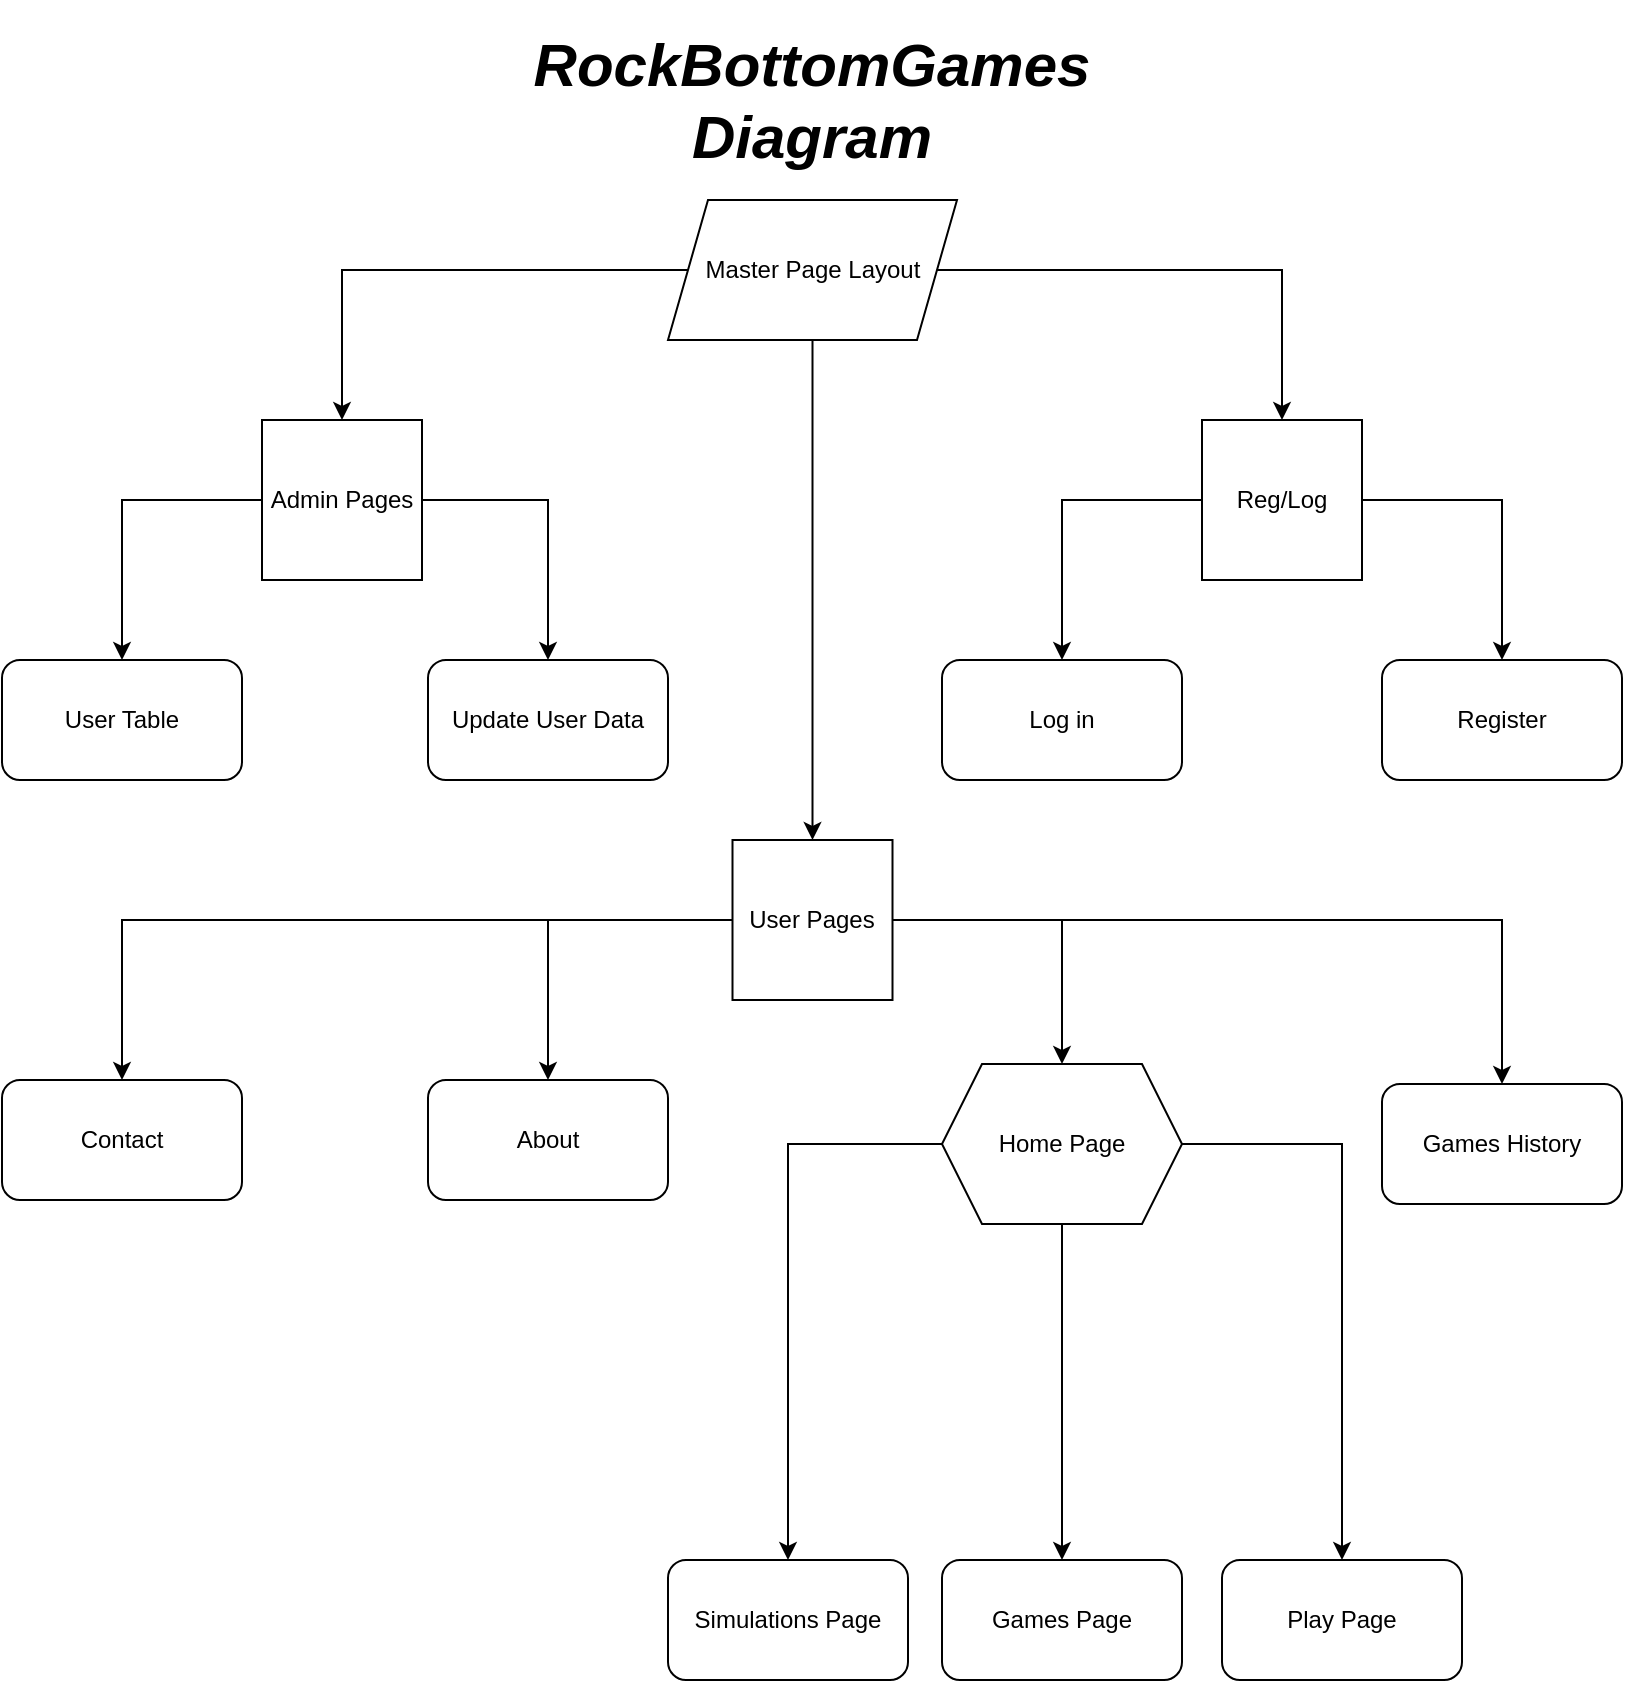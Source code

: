 <mxfile version="24.4.4" type="github">
  <diagram name="Page-1" id="j-7ZPfe5WQysFXB74jFQ">
    <mxGraphModel dx="1434" dy="754" grid="1" gridSize="10" guides="1" tooltips="1" connect="1" arrows="1" fold="1" page="1" pageScale="1" pageWidth="850" pageHeight="1100" math="0" shadow="0">
      <root>
        <mxCell id="0" />
        <mxCell id="1" parent="0" />
        <mxCell id="4Tplo5pRTbdHGuXoDYvk-2" value="RockBottomGames Diagram" style="text;html=1;align=center;verticalAlign=middle;whiteSpace=wrap;rounded=0;fontSize=30;fontStyle=3" vertex="1" parent="1">
          <mxGeometry x="280" y="20" width="290" height="100" as="geometry" />
        </mxCell>
        <mxCell id="4Tplo5pRTbdHGuXoDYvk-5" style="edgeStyle=orthogonalEdgeStyle;rounded=0;orthogonalLoop=1;jettySize=auto;html=1;entryX=0.5;entryY=0;entryDx=0;entryDy=0;exitX=0;exitY=0.5;exitDx=0;exitDy=0;" edge="1" parent="1" source="4Tplo5pRTbdHGuXoDYvk-18" target="4Tplo5pRTbdHGuXoDYvk-7">
          <mxGeometry relative="1" as="geometry">
            <mxPoint x="70" y="230" as="targetPoint" />
            <mxPoint x="308" y="160" as="sourcePoint" />
          </mxGeometry>
        </mxCell>
        <mxCell id="4Tplo5pRTbdHGuXoDYvk-8" style="edgeStyle=orthogonalEdgeStyle;rounded=0;orthogonalLoop=1;jettySize=auto;html=1;" edge="1" parent="1" source="4Tplo5pRTbdHGuXoDYvk-18" target="4Tplo5pRTbdHGuXoDYvk-9">
          <mxGeometry relative="1" as="geometry">
            <mxPoint x="780" y="320" as="targetPoint" />
            <mxPoint x="543" y="160" as="sourcePoint" />
          </mxGeometry>
        </mxCell>
        <mxCell id="4Tplo5pRTbdHGuXoDYvk-10" style="edgeStyle=orthogonalEdgeStyle;rounded=0;orthogonalLoop=1;jettySize=auto;html=1;exitX=0.5;exitY=1;exitDx=0;exitDy=0;" edge="1" parent="1" source="4Tplo5pRTbdHGuXoDYvk-18" target="4Tplo5pRTbdHGuXoDYvk-11">
          <mxGeometry relative="1" as="geometry">
            <mxPoint x="425.5" y="350" as="targetPoint" />
            <mxPoint x="425.5" y="190" as="sourcePoint" />
          </mxGeometry>
        </mxCell>
        <mxCell id="4Tplo5pRTbdHGuXoDYvk-12" style="edgeStyle=orthogonalEdgeStyle;rounded=0;orthogonalLoop=1;jettySize=auto;html=1;" edge="1" parent="1" source="4Tplo5pRTbdHGuXoDYvk-7" target="4Tplo5pRTbdHGuXoDYvk-13">
          <mxGeometry relative="1" as="geometry">
            <mxPoint x="40" y="370" as="targetPoint" />
          </mxGeometry>
        </mxCell>
        <mxCell id="4Tplo5pRTbdHGuXoDYvk-15" style="edgeStyle=orthogonalEdgeStyle;rounded=0;orthogonalLoop=1;jettySize=auto;html=1;" edge="1" parent="1" source="4Tplo5pRTbdHGuXoDYvk-7" target="4Tplo5pRTbdHGuXoDYvk-16">
          <mxGeometry relative="1" as="geometry">
            <mxPoint x="290" y="390" as="targetPoint" />
          </mxGeometry>
        </mxCell>
        <mxCell id="4Tplo5pRTbdHGuXoDYvk-7" value="Admin Pages" style="whiteSpace=wrap;html=1;aspect=fixed;" vertex="1" parent="1">
          <mxGeometry x="150" y="230" width="80" height="80" as="geometry" />
        </mxCell>
        <mxCell id="4Tplo5pRTbdHGuXoDYvk-20" style="edgeStyle=orthogonalEdgeStyle;rounded=0;orthogonalLoop=1;jettySize=auto;html=1;" edge="1" parent="1" source="4Tplo5pRTbdHGuXoDYvk-9" target="4Tplo5pRTbdHGuXoDYvk-21">
          <mxGeometry relative="1" as="geometry">
            <mxPoint x="800" y="430" as="targetPoint" />
          </mxGeometry>
        </mxCell>
        <mxCell id="4Tplo5pRTbdHGuXoDYvk-22" style="edgeStyle=orthogonalEdgeStyle;rounded=0;orthogonalLoop=1;jettySize=auto;html=1;" edge="1" parent="1" source="4Tplo5pRTbdHGuXoDYvk-9" target="4Tplo5pRTbdHGuXoDYvk-23">
          <mxGeometry relative="1" as="geometry">
            <mxPoint x="570" y="430" as="targetPoint" />
          </mxGeometry>
        </mxCell>
        <mxCell id="4Tplo5pRTbdHGuXoDYvk-9" value="Reg/Log" style="whiteSpace=wrap;html=1;aspect=fixed;" vertex="1" parent="1">
          <mxGeometry x="620" y="230" width="80" height="80" as="geometry" />
        </mxCell>
        <mxCell id="4Tplo5pRTbdHGuXoDYvk-26" style="edgeStyle=orthogonalEdgeStyle;rounded=0;orthogonalLoop=1;jettySize=auto;html=1;exitX=1;exitY=0.5;exitDx=0;exitDy=0;" edge="1" parent="1" source="4Tplo5pRTbdHGuXoDYvk-11" target="4Tplo5pRTbdHGuXoDYvk-27">
          <mxGeometry relative="1" as="geometry">
            <mxPoint x="760" y="540" as="targetPoint" />
            <mxPoint x="510" y="480" as="sourcePoint" />
          </mxGeometry>
        </mxCell>
        <mxCell id="4Tplo5pRTbdHGuXoDYvk-28" style="edgeStyle=orthogonalEdgeStyle;rounded=0;orthogonalLoop=1;jettySize=auto;html=1;" edge="1" parent="1" source="4Tplo5pRTbdHGuXoDYvk-11" target="4Tplo5pRTbdHGuXoDYvk-29">
          <mxGeometry relative="1" as="geometry">
            <mxPoint x="70" y="560" as="targetPoint" />
          </mxGeometry>
        </mxCell>
        <mxCell id="4Tplo5pRTbdHGuXoDYvk-30" style="edgeStyle=orthogonalEdgeStyle;rounded=0;orthogonalLoop=1;jettySize=auto;html=1;" edge="1" parent="1" source="4Tplo5pRTbdHGuXoDYvk-11" target="4Tplo5pRTbdHGuXoDYvk-31">
          <mxGeometry relative="1" as="geometry">
            <mxPoint x="260" y="590" as="targetPoint" />
          </mxGeometry>
        </mxCell>
        <mxCell id="4Tplo5pRTbdHGuXoDYvk-32" style="edgeStyle=orthogonalEdgeStyle;rounded=0;orthogonalLoop=1;jettySize=auto;html=1;" edge="1" parent="1" source="4Tplo5pRTbdHGuXoDYvk-11" target="4Tplo5pRTbdHGuXoDYvk-37">
          <mxGeometry relative="1" as="geometry">
            <mxPoint x="550" y="560" as="targetPoint" />
          </mxGeometry>
        </mxCell>
        <mxCell id="4Tplo5pRTbdHGuXoDYvk-11" value="User Pages" style="whiteSpace=wrap;html=1;aspect=fixed;" vertex="1" parent="1">
          <mxGeometry x="385.25" y="440" width="80" height="80" as="geometry" />
        </mxCell>
        <mxCell id="4Tplo5pRTbdHGuXoDYvk-13" value="User Table" style="rounded=1;whiteSpace=wrap;html=1;" vertex="1" parent="1">
          <mxGeometry x="20" y="350" width="120" height="60" as="geometry" />
        </mxCell>
        <mxCell id="4Tplo5pRTbdHGuXoDYvk-16" value="Update User Data" style="rounded=1;whiteSpace=wrap;html=1;" vertex="1" parent="1">
          <mxGeometry x="233" y="350" width="120" height="60" as="geometry" />
        </mxCell>
        <mxCell id="4Tplo5pRTbdHGuXoDYvk-18" value="Master Page Layout" style="shape=parallelogram;perimeter=parallelogramPerimeter;whiteSpace=wrap;html=1;fixedSize=1;" vertex="1" parent="1">
          <mxGeometry x="353" y="120" width="144.5" height="70" as="geometry" />
        </mxCell>
        <mxCell id="4Tplo5pRTbdHGuXoDYvk-21" value="Register" style="rounded=1;whiteSpace=wrap;html=1;" vertex="1" parent="1">
          <mxGeometry x="710" y="350" width="120" height="60" as="geometry" />
        </mxCell>
        <mxCell id="4Tplo5pRTbdHGuXoDYvk-23" value="Log in" style="rounded=1;whiteSpace=wrap;html=1;" vertex="1" parent="1">
          <mxGeometry x="490" y="350" width="120" height="60" as="geometry" />
        </mxCell>
        <mxCell id="4Tplo5pRTbdHGuXoDYvk-27" value="Games History" style="rounded=1;whiteSpace=wrap;html=1;" vertex="1" parent="1">
          <mxGeometry x="710" y="562" width="120" height="60" as="geometry" />
        </mxCell>
        <mxCell id="4Tplo5pRTbdHGuXoDYvk-29" value="Contact" style="rounded=1;whiteSpace=wrap;html=1;" vertex="1" parent="1">
          <mxGeometry x="20" y="560" width="120" height="60" as="geometry" />
        </mxCell>
        <mxCell id="4Tplo5pRTbdHGuXoDYvk-31" value="About" style="rounded=1;whiteSpace=wrap;html=1;" vertex="1" parent="1">
          <mxGeometry x="233" y="560" width="120" height="60" as="geometry" />
        </mxCell>
        <mxCell id="4Tplo5pRTbdHGuXoDYvk-36" value="Games Page" style="rounded=1;whiteSpace=wrap;html=1;" vertex="1" parent="1">
          <mxGeometry x="490" y="800" width="120" height="60" as="geometry" />
        </mxCell>
        <mxCell id="4Tplo5pRTbdHGuXoDYvk-47" style="edgeStyle=orthogonalEdgeStyle;rounded=0;orthogonalLoop=1;jettySize=auto;html=1;" edge="1" parent="1" source="4Tplo5pRTbdHGuXoDYvk-37" target="4Tplo5pRTbdHGuXoDYvk-36">
          <mxGeometry relative="1" as="geometry" />
        </mxCell>
        <mxCell id="4Tplo5pRTbdHGuXoDYvk-48" style="edgeStyle=orthogonalEdgeStyle;rounded=0;orthogonalLoop=1;jettySize=auto;html=1;" edge="1" parent="1" source="4Tplo5pRTbdHGuXoDYvk-37" target="4Tplo5pRTbdHGuXoDYvk-49">
          <mxGeometry relative="1" as="geometry">
            <mxPoint x="400" y="850" as="targetPoint" />
          </mxGeometry>
        </mxCell>
        <mxCell id="4Tplo5pRTbdHGuXoDYvk-50" style="edgeStyle=orthogonalEdgeStyle;rounded=0;orthogonalLoop=1;jettySize=auto;html=1;" edge="1" parent="1" source="4Tplo5pRTbdHGuXoDYvk-37" target="4Tplo5pRTbdHGuXoDYvk-51">
          <mxGeometry relative="1" as="geometry">
            <mxPoint x="680" y="850" as="targetPoint" />
          </mxGeometry>
        </mxCell>
        <mxCell id="4Tplo5pRTbdHGuXoDYvk-37" value="Home Page" style="shape=hexagon;perimeter=hexagonPerimeter2;whiteSpace=wrap;html=1;fixedSize=1;" vertex="1" parent="1">
          <mxGeometry x="490" y="552" width="120" height="80" as="geometry" />
        </mxCell>
        <mxCell id="4Tplo5pRTbdHGuXoDYvk-49" value="Simulations Page" style="rounded=1;whiteSpace=wrap;html=1;" vertex="1" parent="1">
          <mxGeometry x="353" y="800" width="120" height="60" as="geometry" />
        </mxCell>
        <mxCell id="4Tplo5pRTbdHGuXoDYvk-51" value="Play Page" style="rounded=1;whiteSpace=wrap;html=1;" vertex="1" parent="1">
          <mxGeometry x="630" y="800" width="120" height="60" as="geometry" />
        </mxCell>
      </root>
    </mxGraphModel>
  </diagram>
</mxfile>
